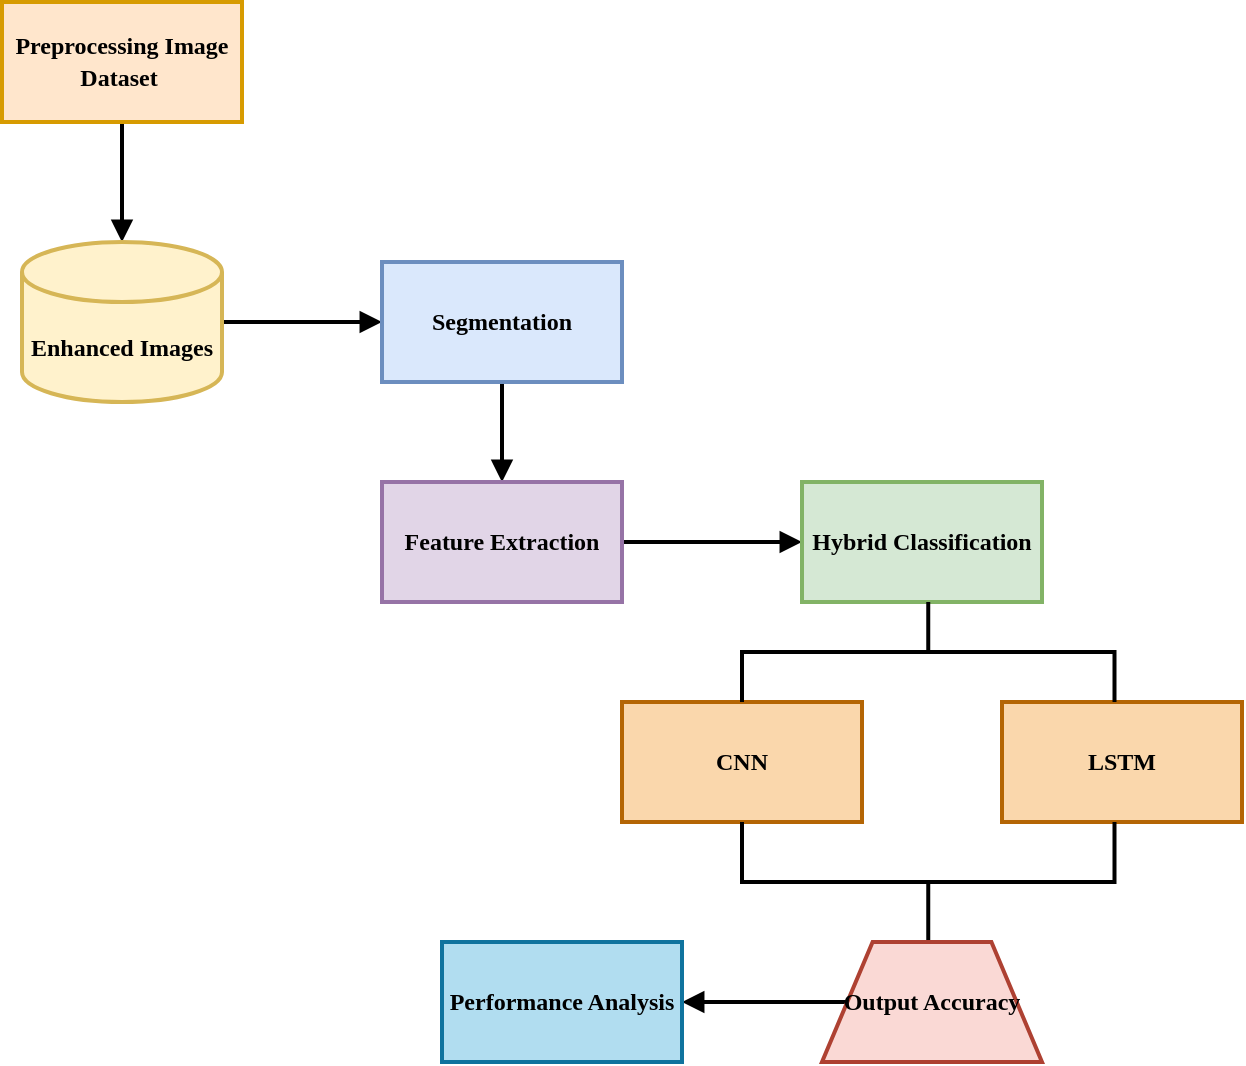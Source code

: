 <mxfile version="24.1.0" type="github">
  <diagram name="Page-1" id="QCtMmvZFLUbFCdP3Oipx">
    <mxGraphModel dx="773" dy="695" grid="0" gridSize="10" guides="1" tooltips="1" connect="1" arrows="1" fold="1" page="1" pageScale="1" pageWidth="850" pageHeight="1100" math="0" shadow="0">
      <root>
        <mxCell id="0" />
        <mxCell id="1" parent="0" />
        <mxCell id="AAVzQ4mEJsl7NlCGHPwe-4" value="" style="edgeStyle=orthogonalEdgeStyle;rounded=0;hachureGap=4;orthogonalLoop=1;jettySize=auto;html=1;fontFamily=Architects Daughter;fontSource=https%3A%2F%2Ffonts.googleapis.com%2Fcss%3Ffamily%3DArchitects%2BDaughter;endArrow=block;endFill=1;strokeWidth=2;" edge="1" parent="1" source="AAVzQ4mEJsl7NlCGHPwe-1" target="AAVzQ4mEJsl7NlCGHPwe-2">
          <mxGeometry relative="1" as="geometry" />
        </mxCell>
        <mxCell id="AAVzQ4mEJsl7NlCGHPwe-1" value="&lt;b style=&quot;&quot;&gt;&lt;font face=&quot;Verdana&quot; style=&quot;font-size: 12px;&quot;&gt;Preprocessing Image Dataset&amp;nbsp;&lt;/font&gt;&lt;/b&gt;" style="rounded=0;whiteSpace=wrap;html=1;hachureGap=4;fontFamily=Architects Daughter;fontSource=https%3A%2F%2Ffonts.googleapis.com%2Fcss%3Ffamily%3DArchitects%2BDaughter;fillColor=#ffe6cc;strokeColor=#d79b00;strokeWidth=2;" vertex="1" parent="1">
          <mxGeometry x="120" y="110" width="120" height="60" as="geometry" />
        </mxCell>
        <mxCell id="AAVzQ4mEJsl7NlCGHPwe-5" value="" style="edgeStyle=orthogonalEdgeStyle;rounded=0;hachureGap=4;orthogonalLoop=1;jettySize=auto;html=1;fontFamily=Architects Daughter;fontSource=https%3A%2F%2Ffonts.googleapis.com%2Fcss%3Ffamily%3DArchitects%2BDaughter;strokeWidth=2;endArrow=block;endFill=1;" edge="1" parent="1" source="AAVzQ4mEJsl7NlCGHPwe-2" target="AAVzQ4mEJsl7NlCGHPwe-3">
          <mxGeometry relative="1" as="geometry" />
        </mxCell>
        <mxCell id="AAVzQ4mEJsl7NlCGHPwe-2" value="&lt;font size=&quot;1&quot; face=&quot;Verdana&quot;&gt;&lt;b style=&quot;font-size: 12px;&quot;&gt;Enhanced Images&lt;/b&gt;&lt;/font&gt;" style="shape=cylinder3;whiteSpace=wrap;html=1;boundedLbl=1;backgroundOutline=1;size=15;hachureGap=4;fontFamily=Architects Daughter;fontSource=https%3A%2F%2Ffonts.googleapis.com%2Fcss%3Ffamily%3DArchitects%2BDaughter;fillColor=#fff2cc;strokeColor=#d6b656;strokeWidth=2;" vertex="1" parent="1">
          <mxGeometry x="130" y="230" width="100" height="80" as="geometry" />
        </mxCell>
        <mxCell id="AAVzQ4mEJsl7NlCGHPwe-7" value="" style="edgeStyle=orthogonalEdgeStyle;rounded=0;hachureGap=4;orthogonalLoop=1;jettySize=auto;html=1;fontFamily=Architects Daughter;fontSource=https%3A%2F%2Ffonts.googleapis.com%2Fcss%3Ffamily%3DArchitects%2BDaughter;strokeWidth=2;endArrow=block;endFill=1;" edge="1" parent="1" source="AAVzQ4mEJsl7NlCGHPwe-3" target="AAVzQ4mEJsl7NlCGHPwe-6">
          <mxGeometry relative="1" as="geometry" />
        </mxCell>
        <mxCell id="AAVzQ4mEJsl7NlCGHPwe-3" value="&lt;font face=&quot;Verdana&quot;&gt;&lt;b&gt;Segmentation&lt;/b&gt;&lt;/font&gt;" style="rounded=0;whiteSpace=wrap;html=1;hachureGap=4;fontFamily=Architects Daughter;fontSource=https%3A%2F%2Ffonts.googleapis.com%2Fcss%3Ffamily%3DArchitects%2BDaughter;fillColor=#dae8fc;strokeColor=#6c8ebf;strokeWidth=2;" vertex="1" parent="1">
          <mxGeometry x="310" y="240" width="120" height="60" as="geometry" />
        </mxCell>
        <mxCell id="AAVzQ4mEJsl7NlCGHPwe-9" value="" style="edgeStyle=orthogonalEdgeStyle;rounded=0;hachureGap=4;orthogonalLoop=1;jettySize=auto;html=1;fontFamily=Architects Daughter;fontSource=https%3A%2F%2Ffonts.googleapis.com%2Fcss%3Ffamily%3DArchitects%2BDaughter;strokeWidth=2;endArrow=block;endFill=1;" edge="1" parent="1" source="AAVzQ4mEJsl7NlCGHPwe-6" target="AAVzQ4mEJsl7NlCGHPwe-8">
          <mxGeometry relative="1" as="geometry" />
        </mxCell>
        <mxCell id="AAVzQ4mEJsl7NlCGHPwe-6" value="&lt;font face=&quot;Verdana&quot;&gt;&lt;b&gt;Feature Extraction&lt;/b&gt;&lt;/font&gt;" style="rounded=0;whiteSpace=wrap;html=1;hachureGap=4;fontFamily=Architects Daughter;fontSource=https%3A%2F%2Ffonts.googleapis.com%2Fcss%3Ffamily%3DArchitects%2BDaughter;fillColor=#e1d5e7;strokeColor=#9673a6;strokeWidth=2;" vertex="1" parent="1">
          <mxGeometry x="310" y="350" width="120" height="60" as="geometry" />
        </mxCell>
        <mxCell id="AAVzQ4mEJsl7NlCGHPwe-8" value="&lt;font face=&quot;Verdana&quot;&gt;&lt;b&gt;Hybrid Classification&lt;/b&gt;&lt;/font&gt;" style="rounded=0;whiteSpace=wrap;html=1;hachureGap=4;fontFamily=Architects Daughter;fontSource=https%3A%2F%2Ffonts.googleapis.com%2Fcss%3Ffamily%3DArchitects%2BDaughter;fillColor=#d5e8d4;strokeColor=#82b366;strokeWidth=2;" vertex="1" parent="1">
          <mxGeometry x="520" y="350" width="120" height="60" as="geometry" />
        </mxCell>
        <mxCell id="AAVzQ4mEJsl7NlCGHPwe-10" value="&lt;b&gt;&lt;font face=&quot;Verdana&quot;&gt;CNN&lt;/font&gt;&lt;/b&gt;" style="rounded=0;whiteSpace=wrap;html=1;hachureGap=4;fontFamily=Architects Daughter;fontSource=https%3A%2F%2Ffonts.googleapis.com%2Fcss%3Ffamily%3DArchitects%2BDaughter;strokeWidth=2;fillColor=#fad7ac;strokeColor=#b46504;" vertex="1" parent="1">
          <mxGeometry x="430" y="460" width="120" height="60" as="geometry" />
        </mxCell>
        <mxCell id="AAVzQ4mEJsl7NlCGHPwe-11" value="&lt;font face=&quot;Verdana&quot;&gt;&lt;b&gt;LSTM&lt;/b&gt;&lt;/font&gt;" style="rounded=0;whiteSpace=wrap;html=1;hachureGap=4;fontFamily=Architects Daughter;fontSource=https%3A%2F%2Ffonts.googleapis.com%2Fcss%3Ffamily%3DArchitects%2BDaughter;strokeWidth=2;fillColor=#fad7ac;strokeColor=#b46504;" vertex="1" parent="1">
          <mxGeometry x="620" y="460" width="120" height="60" as="geometry" />
        </mxCell>
        <mxCell id="AAVzQ4mEJsl7NlCGHPwe-12" value="" style="strokeWidth=2;html=1;shape=mxgraph.flowchart.annotation_2;align=left;labelPosition=right;pointerEvents=1;hachureGap=4;fontFamily=Architects Daughter;fontSource=https%3A%2F%2Ffonts.googleapis.com%2Fcss%3Ffamily%3DArchitects%2BDaughter;direction=south;" vertex="1" parent="1">
          <mxGeometry x="490" y="410" width="186.25" height="50" as="geometry" />
        </mxCell>
        <mxCell id="AAVzQ4mEJsl7NlCGHPwe-13" value="" style="strokeWidth=2;html=1;shape=mxgraph.flowchart.annotation_2;align=left;labelPosition=right;pointerEvents=1;hachureGap=4;fontFamily=Architects Daughter;fontSource=https%3A%2F%2Ffonts.googleapis.com%2Fcss%3Ffamily%3DArchitects%2BDaughter;direction=north;" vertex="1" parent="1">
          <mxGeometry x="490" y="520" width="186.25" height="60" as="geometry" />
        </mxCell>
        <mxCell id="AAVzQ4mEJsl7NlCGHPwe-16" value="" style="edgeStyle=orthogonalEdgeStyle;rounded=0;hachureGap=4;orthogonalLoop=1;jettySize=auto;html=1;fontFamily=Architects Daughter;fontSource=https%3A%2F%2Ffonts.googleapis.com%2Fcss%3Ffamily%3DArchitects%2BDaughter;strokeWidth=2;endArrow=block;endFill=1;" edge="1" parent="1" source="AAVzQ4mEJsl7NlCGHPwe-14" target="AAVzQ4mEJsl7NlCGHPwe-15">
          <mxGeometry relative="1" as="geometry" />
        </mxCell>
        <mxCell id="AAVzQ4mEJsl7NlCGHPwe-14" value="&lt;font face=&quot;Verdana&quot;&gt;&lt;b&gt;Output Accuracy&lt;/b&gt;&lt;/font&gt;" style="verticalLabelPosition=middle;verticalAlign=middle;html=1;shape=trapezoid;perimeter=trapezoidPerimeter;whiteSpace=wrap;size=0.23;arcSize=10;flipV=1;labelPosition=center;align=center;hachureGap=4;fontFamily=Architects Daughter;fontSource=https%3A%2F%2Ffonts.googleapis.com%2Fcss%3Ffamily%3DArchitects%2BDaughter;direction=west;strokeWidth=2;fillColor=#fad9d5;strokeColor=#ae4132;" vertex="1" parent="1">
          <mxGeometry x="530" y="580" width="110" height="60" as="geometry" />
        </mxCell>
        <mxCell id="AAVzQ4mEJsl7NlCGHPwe-15" value="&lt;b&gt;&lt;font face=&quot;Verdana&quot;&gt;Performance Analysis&lt;/font&gt;&lt;/b&gt;" style="rounded=0;whiteSpace=wrap;html=1;hachureGap=4;fontFamily=Architects Daughter;fontSource=https%3A%2F%2Ffonts.googleapis.com%2Fcss%3Ffamily%3DArchitects%2BDaughter;fillColor=#b1ddf0;strokeColor=#10739e;strokeWidth=2;" vertex="1" parent="1">
          <mxGeometry x="340" y="580" width="120" height="60" as="geometry" />
        </mxCell>
      </root>
    </mxGraphModel>
  </diagram>
</mxfile>
